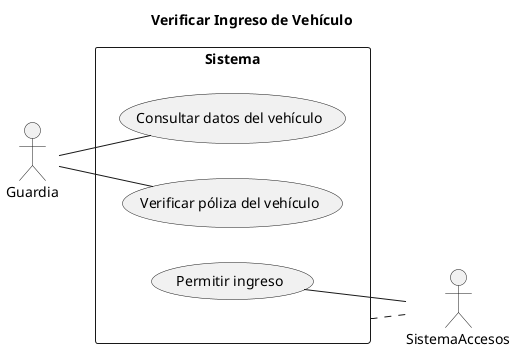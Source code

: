 @startuml Diagrama Caso Uso 2

title Verificar Ingreso de Vehículo

left to right direction
skinparam packageStyle rectangle

actor Guardia as g
actor SistemaAccesos as sa

rectangle Sistema {
  usecase "Consultar datos del vehículo" as UC1
  usecase "Verificar póliza del vehículo" as UC2
  usecase "Permitir ingreso" as UC3
}

Sistema .. sa

g -right- UC1
g -- UC2
UC3 -- sa 

@enduml
